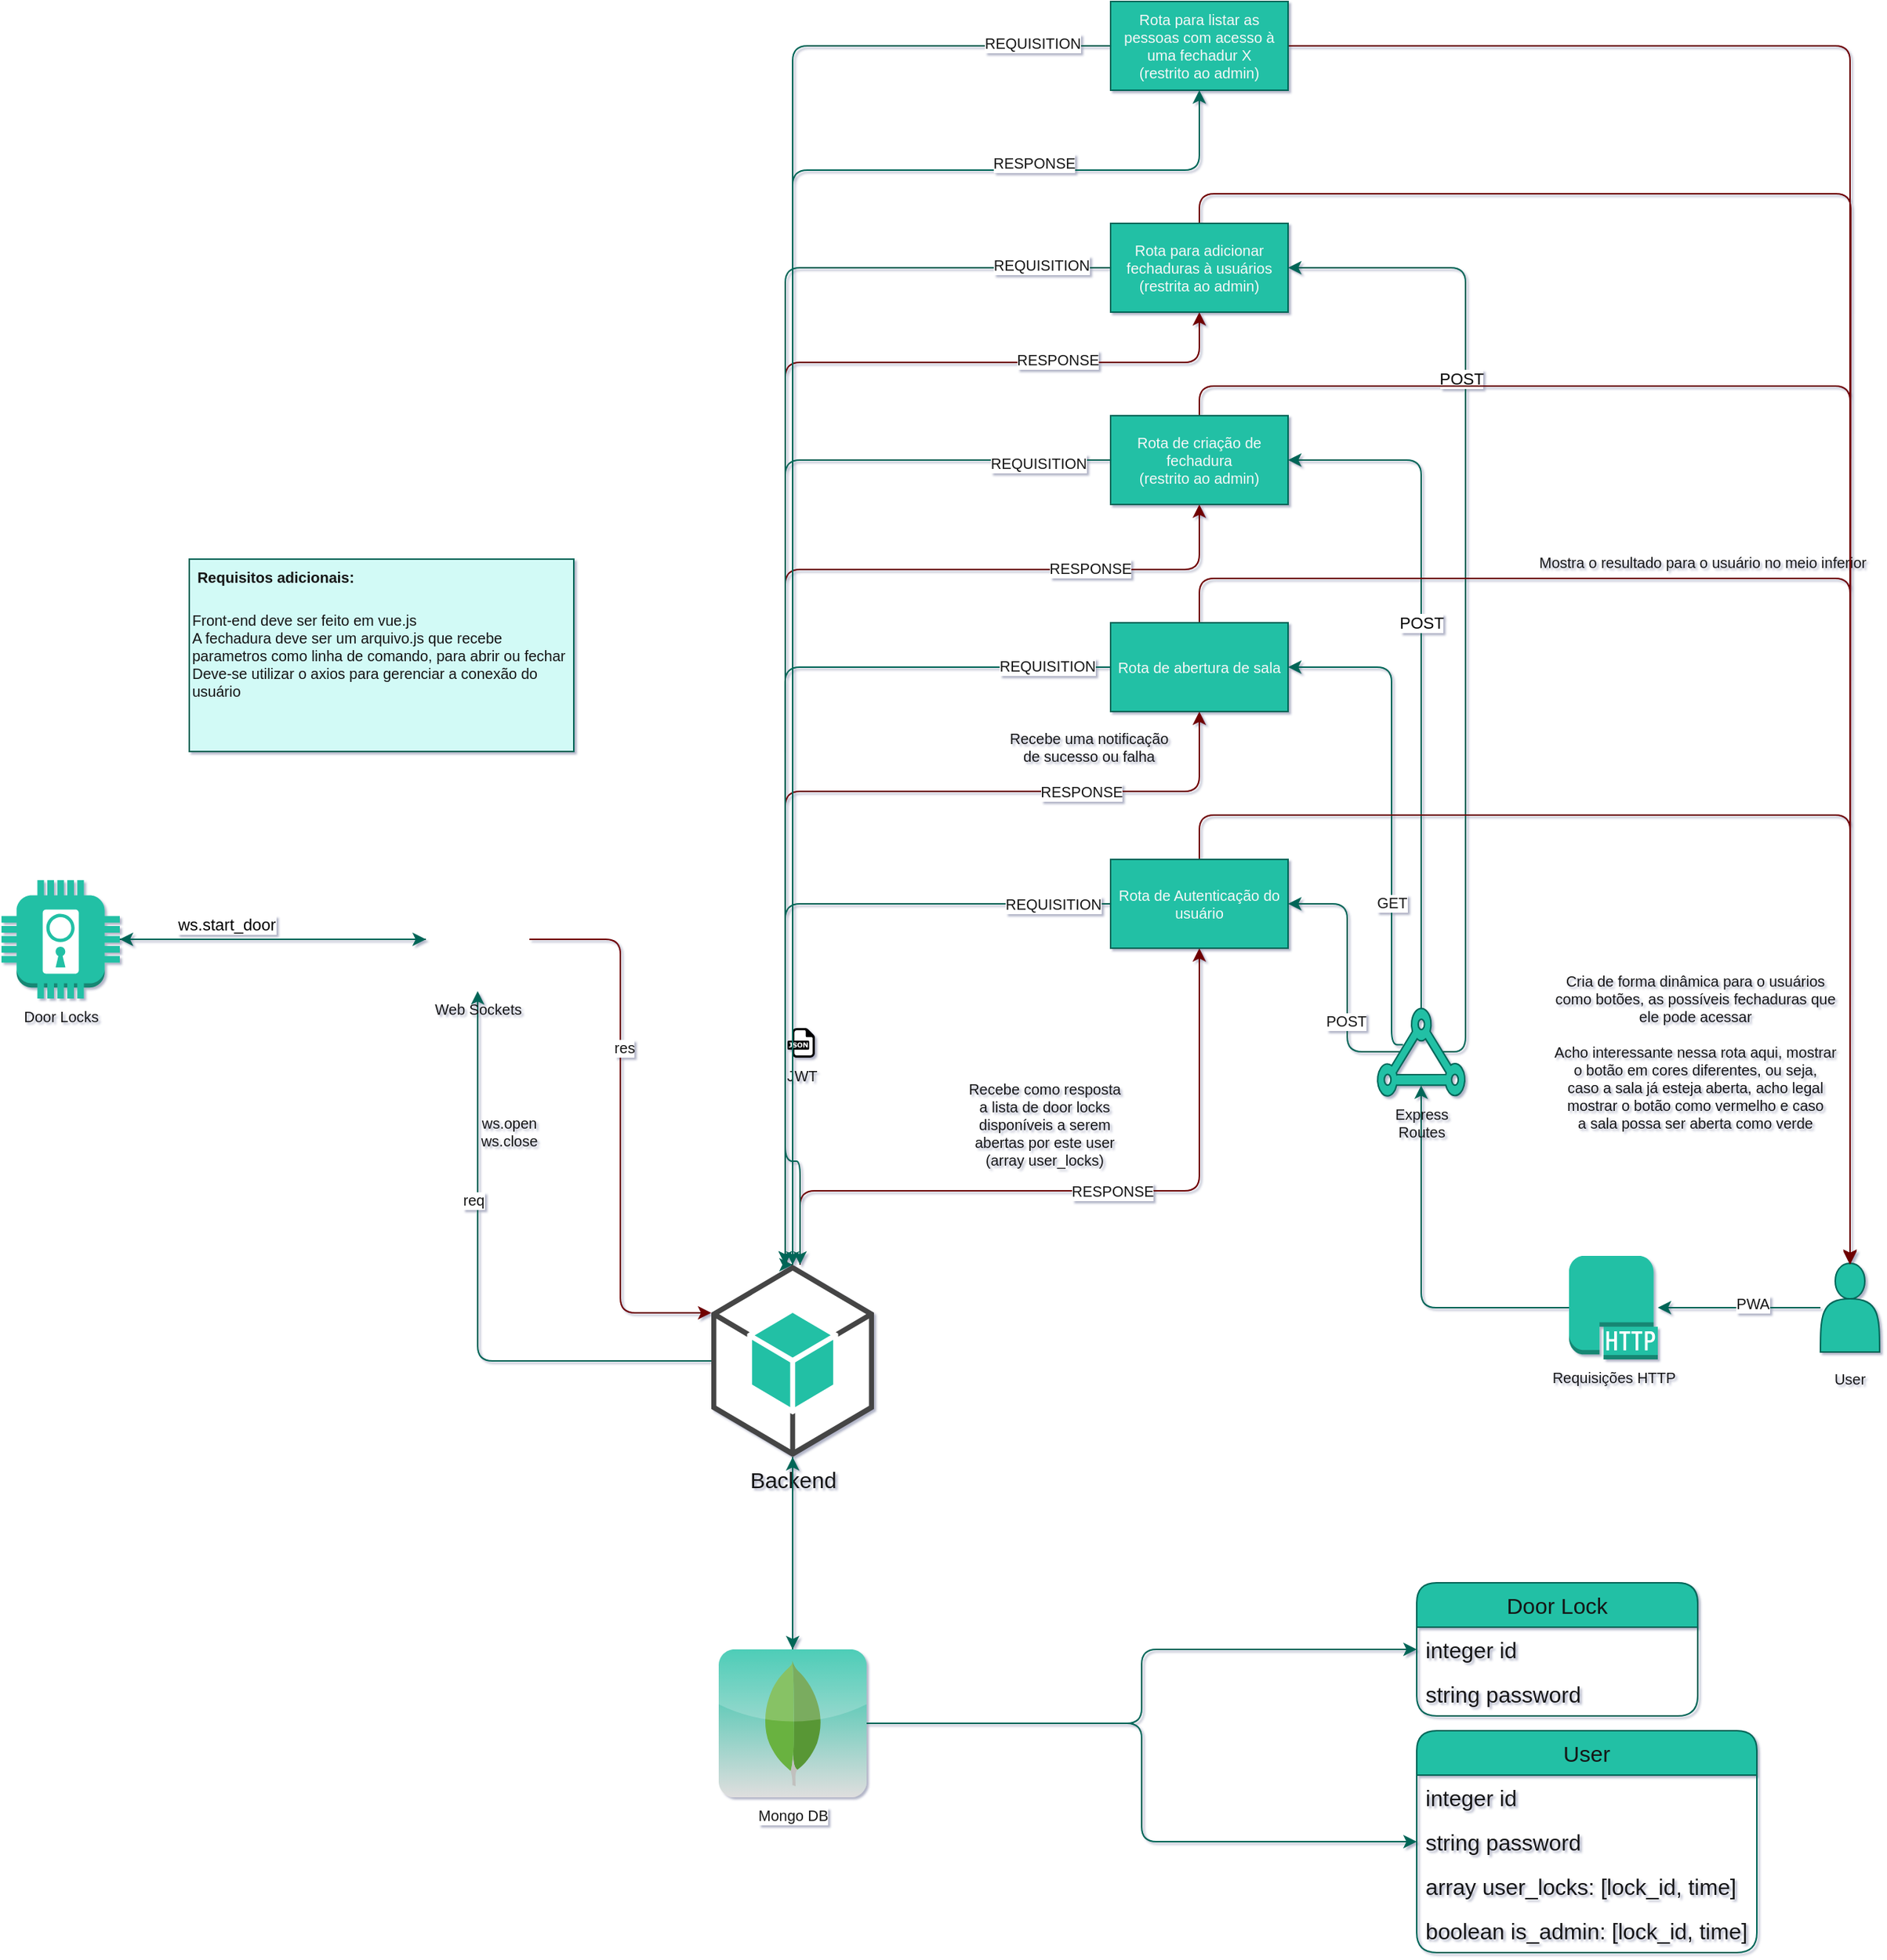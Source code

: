 <mxfile version="20.7.4" type="device"><diagram id="Whn9g5XjQmsb4lgIxosp" name="Página-1"><mxGraphModel dx="2647" dy="2101" grid="1" gridSize="10" guides="1" tooltips="1" connect="1" arrows="1" fold="1" page="1" pageScale="1" pageWidth="827" pageHeight="1169" math="0" shadow="1"><root><mxCell id="0"/><mxCell id="1" parent="0"/><mxCell id="-iYyPq5bq-C9Q3qfHdwK-20" style="edgeStyle=orthogonalEdgeStyle;shape=connector;rounded=1;orthogonalLoop=1;jettySize=auto;html=1;entryX=0.5;entryY=0.88;entryDx=0;entryDy=0;entryPerimeter=0;labelBackgroundColor=default;strokeColor=#006658;fontFamily=Helvetica;fontSize=10;fontColor=#141414;endArrow=classic;endFill=1;" parent="1" source="DUG9wVoedRqpXfvj-SX3-3" target="DUG9wVoedRqpXfvj-SX3-17" edge="1"><mxGeometry relative="1" as="geometry"/></mxCell><mxCell id="DUG9wVoedRqpXfvj-SX3-3" value="Requisições HTTP" style="outlineConnect=0;dashed=0;verticalLabelPosition=bottom;verticalAlign=top;align=center;html=1;shape=mxgraph.aws3.http_protocol;fillColor=#21C0A5;fontFamily=Helvetica;strokeColor=#006658;fontColor=#141414;rounded=1;fontSize=10;" parent="1" vertex="1"><mxGeometry x="970" y="234" width="60" height="70" as="geometry"/></mxCell><mxCell id="DUG9wVoedRqpXfvj-SX3-7" style="edgeStyle=orthogonalEdgeStyle;rounded=1;orthogonalLoop=1;jettySize=auto;html=1;fontFamily=Helvetica;fontSize=15;strokeColor=#006658;fontColor=#141414;" parent="1" source="DUG9wVoedRqpXfvj-SX3-6" target="DUG9wVoedRqpXfvj-SX3-3" edge="1"><mxGeometry relative="1" as="geometry"/></mxCell><mxCell id="-iYyPq5bq-C9Q3qfHdwK-17" value="PWA" style="edgeLabel;html=1;align=center;verticalAlign=middle;resizable=0;points=[];fontSize=10;fontFamily=Helvetica;fontColor=#141414;" parent="DUG9wVoedRqpXfvj-SX3-7" vertex="1" connectable="0"><mxGeometry x="-0.153" y="-3" relative="1" as="geometry"><mxPoint as="offset"/></mxGeometry></mxCell><mxCell id="DUG9wVoedRqpXfvj-SX3-6" value="&lt;p style=&quot;line-height: 120%;&quot;&gt;&lt;span style=&quot;background-color: initial;&quot;&gt;&lt;font style=&quot;font-size: 10px;&quot;&gt;&lt;br&gt;&lt;/font&gt;&lt;/span&gt;&lt;/p&gt;&lt;p style=&quot;line-height: 120%;&quot;&gt;&lt;span style=&quot;background-color: initial;&quot;&gt;&lt;font style=&quot;font-size: 10px;&quot;&gt;&lt;br&gt;&lt;/font&gt;&lt;/span&gt;&lt;/p&gt;&lt;p style=&quot;line-height: 120%;&quot;&gt;&lt;span style=&quot;background-color: initial;&quot;&gt;&lt;br&gt;User&lt;/span&gt;&lt;br&gt;&lt;/p&gt;" style="shape=actor;whiteSpace=wrap;html=1;fontFamily=Helvetica;align=center;fillColor=#21C0A5;strokeColor=#006658;fontColor=#141414;rounded=1;fontSize=10;verticalAlign=top;dashed=0;" parent="1" vertex="1"><mxGeometry x="1140" y="239" width="40" height="60" as="geometry"/></mxCell><mxCell id="-iYyPq5bq-C9Q3qfHdwK-53" style="edgeStyle=orthogonalEdgeStyle;shape=connector;rounded=1;orthogonalLoop=1;jettySize=auto;html=1;labelBackgroundColor=default;strokeColor=#6F0000;fontFamily=Helvetica;fontSize=10;fontColor=#141414;endArrow=classic;endFill=1;fillColor=#a20025;" parent="1" target="-iYyPq5bq-C9Q3qfHdwK-34" edge="1"><mxGeometry relative="1" as="geometry"><mxPoint x="450" y="240" as="sourcePoint"/><mxPoint x="620" y="70" as="targetPoint"/><Array as="points"><mxPoint x="450" y="190"/><mxPoint x="720" y="190"/></Array></mxGeometry></mxCell><mxCell id="-iYyPq5bq-C9Q3qfHdwK-60" value="RESPONSE" style="edgeLabel;html=1;align=center;verticalAlign=middle;resizable=0;points=[];fontSize=10;fontFamily=Helvetica;fontColor=#141414;" parent="-iYyPq5bq-C9Q3qfHdwK-53" vertex="1" connectable="0"><mxGeometry x="-0.366" relative="1" as="geometry"><mxPoint x="107" as="offset"/></mxGeometry></mxCell><mxCell id="-iYyPq5bq-C9Q3qfHdwK-73" style="edgeStyle=orthogonalEdgeStyle;shape=connector;rounded=1;orthogonalLoop=1;jettySize=auto;html=1;labelBackgroundColor=default;strokeColor=#6F0000;fontFamily=Helvetica;fontSize=10;fontColor=#141414;endArrow=classic;endFill=1;entryX=0.5;entryY=1;entryDx=0;entryDy=0;fillColor=#a20025;" parent="1" target="-iYyPq5bq-C9Q3qfHdwK-64" edge="1"><mxGeometry relative="1" as="geometry"><mxPoint x="440" y="240" as="sourcePoint"/><mxPoint x="620" y="-90" as="targetPoint"/><Array as="points"><mxPoint x="440" y="-80"/><mxPoint x="720" y="-80"/></Array></mxGeometry></mxCell><mxCell id="-iYyPq5bq-C9Q3qfHdwK-79" style="edgeStyle=orthogonalEdgeStyle;shape=connector;rounded=1;orthogonalLoop=1;jettySize=auto;html=1;labelBackgroundColor=default;strokeColor=#006658;fontFamily=Helvetica;fontSize=10;fontColor=#141414;endArrow=classic;endFill=1;" parent="1" source="DUG9wVoedRqpXfvj-SX3-9" target="DUG9wVoedRqpXfvj-SX3-19" edge="1"><mxGeometry relative="1" as="geometry"/></mxCell><mxCell id="-iYyPq5bq-C9Q3qfHdwK-82" value="req" style="edgeLabel;html=1;align=center;verticalAlign=middle;resizable=0;points=[];fontSize=10;fontFamily=Helvetica;fontColor=#141414;" parent="-iYyPq5bq-C9Q3qfHdwK-79" vertex="1" connectable="0"><mxGeometry x="0.31" y="3" relative="1" as="geometry"><mxPoint as="offset"/></mxGeometry></mxCell><mxCell id="-iYyPq5bq-C9Q3qfHdwK-93" style="edgeStyle=orthogonalEdgeStyle;shape=connector;rounded=1;orthogonalLoop=1;jettySize=auto;html=1;labelBackgroundColor=default;strokeColor=#006658;fontFamily=Helvetica;fontSize=10;fontColor=#141414;endArrow=classic;endFill=1;" parent="1" source="DUG9wVoedRqpXfvj-SX3-9" target="-iYyPq5bq-C9Q3qfHdwK-3" edge="1"><mxGeometry relative="1" as="geometry"><Array as="points"><mxPoint x="445" y="410"/></Array></mxGeometry></mxCell><mxCell id="yuqC775Q7kHdBCCJYV0P-15" style="edgeStyle=orthogonalEdgeStyle;rounded=1;orthogonalLoop=1;jettySize=auto;html=1;exitX=0.5;exitY=0;exitDx=0;exitDy=0;exitPerimeter=0;strokeColor=#6F0000;" edge="1" parent="1" source="DUG9wVoedRqpXfvj-SX3-9" target="yuqC775Q7kHdBCCJYV0P-6"><mxGeometry relative="1" as="geometry"><Array as="points"><mxPoint x="440" y="240"/><mxPoint x="440" y="-230"/><mxPoint x="720" y="-230"/></Array></mxGeometry></mxCell><mxCell id="yuqC775Q7kHdBCCJYV0P-19" value="&lt;span style=&quot;color: rgb(20, 20, 20); font-size: 10px;&quot;&gt;RESPONSE&lt;/span&gt;" style="edgeLabel;html=1;align=center;verticalAlign=middle;resizable=0;points=[];" vertex="1" connectable="0" parent="yuqC775Q7kHdBCCJYV0P-15"><mxGeometry x="0.703" y="1" relative="1" as="geometry"><mxPoint as="offset"/></mxGeometry></mxCell><mxCell id="yuqC775Q7kHdBCCJYV0P-16" style="edgeStyle=orthogonalEdgeStyle;rounded=1;orthogonalLoop=1;jettySize=auto;html=1;exitX=0.5;exitY=0;exitDx=0;exitDy=0;exitPerimeter=0;entryX=0.5;entryY=1;entryDx=0;entryDy=0;strokeColor=#6F0000;" edge="1" parent="1" source="DUG9wVoedRqpXfvj-SX3-9" target="yuqC775Q7kHdBCCJYV0P-7"><mxGeometry relative="1" as="geometry"><Array as="points"><mxPoint x="440" y="240"/><mxPoint x="440" y="-370"/><mxPoint x="720" y="-370"/></Array></mxGeometry></mxCell><mxCell id="yuqC775Q7kHdBCCJYV0P-20" value="&lt;span style=&quot;color: rgb(20, 20, 20); font-size: 10px;&quot;&gt;RESPONSE&lt;/span&gt;" style="edgeLabel;html=1;align=center;verticalAlign=middle;resizable=0;points=[];" vertex="1" connectable="0" parent="yuqC775Q7kHdBCCJYV0P-16"><mxGeometry x="0.72" y="2" relative="1" as="geometry"><mxPoint as="offset"/></mxGeometry></mxCell><mxCell id="yuqC775Q7kHdBCCJYV0P-25" style="edgeStyle=orthogonalEdgeStyle;rounded=1;orthogonalLoop=1;jettySize=auto;html=1;exitX=0.5;exitY=0;exitDx=0;exitDy=0;exitPerimeter=0;entryX=0.5;entryY=1;entryDx=0;entryDy=0;strokeColor=#006658;" edge="1" parent="1" source="DUG9wVoedRqpXfvj-SX3-9" target="yuqC775Q7kHdBCCJYV0P-23"><mxGeometry relative="1" as="geometry"><Array as="points"><mxPoint x="445" y="-500"/><mxPoint x="720" y="-500"/></Array></mxGeometry></mxCell><mxCell id="yuqC775Q7kHdBCCJYV0P-27" value="&lt;span style=&quot;color: rgb(20, 20, 20); font-size: 10px;&quot;&gt;RESPONSE&lt;br&gt;&lt;/span&gt;" style="edgeLabel;html=1;align=center;verticalAlign=middle;resizable=0;points=[];" vertex="1" connectable="0" parent="yuqC775Q7kHdBCCJYV0P-25"><mxGeometry x="0.689" y="5" relative="1" as="geometry"><mxPoint as="offset"/></mxGeometry></mxCell><mxCell id="DUG9wVoedRqpXfvj-SX3-9" value="Backend" style="outlineConnect=0;dashed=0;verticalLabelPosition=bottom;verticalAlign=top;align=center;html=1;shape=mxgraph.aws3.android;fillColor=#21C0A5;fontFamily=Helvetica;fontSize=15;strokeColor=#006658;fontColor=#141414;rounded=1;" parent="1" vertex="1"><mxGeometry x="390" y="240" width="110" height="130" as="geometry"/></mxCell><mxCell id="DUG9wVoedRqpXfvj-SX3-12" value="User" style="swimlane;fontStyle=0;childLayout=stackLayout;horizontal=1;startSize=30;horizontalStack=0;resizeParent=1;resizeParentMax=0;resizeLast=0;collapsible=1;marginBottom=0;whiteSpace=wrap;html=1;fontFamily=Helvetica;fontSize=15;fillColor=#21C0A5;strokeColor=#006658;fontColor=#141414;rounded=1;" parent="1" vertex="1"><mxGeometry x="867" y="555" width="230" height="150" as="geometry"><mxRectangle x="867" y="480" width="70" height="30" as="alternateBounds"/></mxGeometry></mxCell><mxCell id="DUG9wVoedRqpXfvj-SX3-13" value="integer id" style="text;strokeColor=none;fillColor=none;align=left;verticalAlign=middle;spacingLeft=4;spacingRight=4;overflow=hidden;points=[[0,0.5],[1,0.5]];portConstraint=eastwest;rotatable=0;whiteSpace=wrap;html=1;fontFamily=Helvetica;fontSize=15;fontColor=#141414;rounded=1;" parent="DUG9wVoedRqpXfvj-SX3-12" vertex="1"><mxGeometry y="30" width="230" height="30" as="geometry"/></mxCell><mxCell id="DUG9wVoedRqpXfvj-SX3-14" value="string password" style="text;strokeColor=none;fillColor=none;align=left;verticalAlign=middle;spacingLeft=4;spacingRight=4;overflow=hidden;points=[[0,0.5],[1,0.5]];portConstraint=eastwest;rotatable=0;whiteSpace=wrap;html=1;fontFamily=Helvetica;fontSize=15;fontColor=#141414;rounded=1;" parent="DUG9wVoedRqpXfvj-SX3-12" vertex="1"><mxGeometry y="60" width="230" height="30" as="geometry"/></mxCell><mxCell id="DUG9wVoedRqpXfvj-SX3-15" value="array user_locks: [lock_id, time]" style="text;strokeColor=none;fillColor=none;align=left;verticalAlign=middle;spacingLeft=4;spacingRight=4;overflow=hidden;points=[[0,0.5],[1,0.5]];portConstraint=eastwest;rotatable=0;whiteSpace=wrap;html=1;fontFamily=Helvetica;fontSize=15;fontColor=#141414;rounded=1;" parent="DUG9wVoedRqpXfvj-SX3-12" vertex="1"><mxGeometry y="90" width="230" height="30" as="geometry"/></mxCell><mxCell id="yuqC775Q7kHdBCCJYV0P-2" value="boolean is_admin: [lock_id, time]" style="text;strokeColor=none;fillColor=none;align=left;verticalAlign=middle;spacingLeft=4;spacingRight=4;overflow=hidden;points=[[0,0.5],[1,0.5]];portConstraint=eastwest;rotatable=0;whiteSpace=wrap;html=1;fontFamily=Helvetica;fontSize=15;fontColor=#141414;rounded=1;" vertex="1" parent="DUG9wVoedRqpXfvj-SX3-12"><mxGeometry y="120" width="230" height="30" as="geometry"/></mxCell><mxCell id="-iYyPq5bq-C9Q3qfHdwK-35" style="edgeStyle=orthogonalEdgeStyle;shape=connector;rounded=1;orthogonalLoop=1;jettySize=auto;html=1;entryX=1;entryY=0.5;entryDx=0;entryDy=0;labelBackgroundColor=default;strokeColor=#006658;fontFamily=Helvetica;fontSize=10;fontColor=#F7F7F7;endArrow=classic;endFill=1;exitX=0.26;exitY=0.5;exitDx=0;exitDy=0;exitPerimeter=0;" parent="1" target="-iYyPq5bq-C9Q3qfHdwK-34" edge="1" source="DUG9wVoedRqpXfvj-SX3-17"><mxGeometry relative="1" as="geometry"><mxPoint x="865" y="66" as="sourcePoint"/><mxPoint x="785" y="-4" as="targetPoint"/><Array as="points"><mxPoint x="820" y="96"/><mxPoint x="820" y="-4"/></Array></mxGeometry></mxCell><mxCell id="-iYyPq5bq-C9Q3qfHdwK-58" value="POST" style="edgeLabel;html=1;align=center;verticalAlign=middle;resizable=0;points=[];fontSize=10;fontFamily=Helvetica;fontColor=#141414;" parent="-iYyPq5bq-C9Q3qfHdwK-35" vertex="1" connectable="0"><mxGeometry x="-0.348" y="1" relative="1" as="geometry"><mxPoint as="offset"/></mxGeometry></mxCell><mxCell id="-iYyPq5bq-C9Q3qfHdwK-65" style="edgeStyle=orthogonalEdgeStyle;shape=connector;rounded=1;orthogonalLoop=1;jettySize=auto;html=1;entryX=1;entryY=0.5;entryDx=0;entryDy=0;labelBackgroundColor=default;strokeColor=#006658;fontFamily=Helvetica;fontSize=10;fontColor=#141414;endArrow=classic;endFill=1;exitX=0.296;exitY=0.42;exitDx=0;exitDy=0;exitPerimeter=0;" parent="1" target="-iYyPq5bq-C9Q3qfHdwK-64" edge="1" source="DUG9wVoedRqpXfvj-SX3-17"><mxGeometry relative="1" as="geometry"><mxPoint x="875" y="66" as="sourcePoint"/><mxPoint x="775" y="-164" as="targetPoint"/><Array as="points"><mxPoint x="850" y="91"/><mxPoint x="850" y="-164"/></Array></mxGeometry></mxCell><mxCell id="-iYyPq5bq-C9Q3qfHdwK-66" value="GET" style="edgeLabel;html=1;align=center;verticalAlign=middle;resizable=0;points=[];fontSize=10;fontFamily=Helvetica;fontColor=#141414;" parent="-iYyPq5bq-C9Q3qfHdwK-65" vertex="1" connectable="0"><mxGeometry x="-0.374" relative="1" as="geometry"><mxPoint as="offset"/></mxGeometry></mxCell><mxCell id="yuqC775Q7kHdBCCJYV0P-9" style="edgeStyle=orthogonalEdgeStyle;rounded=1;orthogonalLoop=1;jettySize=auto;html=1;exitX=0.5;exitY=0.01;exitDx=0;exitDy=0;exitPerimeter=0;entryX=1;entryY=0.5;entryDx=0;entryDy=0;strokeColor=#006658;" edge="1" parent="1" source="DUG9wVoedRqpXfvj-SX3-17" target="yuqC775Q7kHdBCCJYV0P-6"><mxGeometry relative="1" as="geometry"/></mxCell><mxCell id="yuqC775Q7kHdBCCJYV0P-10" value="POST" style="edgeLabel;html=1;align=center;verticalAlign=middle;resizable=0;points=[];" vertex="1" connectable="0" parent="yuqC775Q7kHdBCCJYV0P-9"><mxGeometry x="0.181" y="3" relative="1" as="geometry"><mxPoint x="3" y="11" as="offset"/></mxGeometry></mxCell><mxCell id="yuqC775Q7kHdBCCJYV0P-11" style="edgeStyle=orthogonalEdgeStyle;rounded=1;orthogonalLoop=1;jettySize=auto;html=1;exitX=0.74;exitY=0.5;exitDx=0;exitDy=0;exitPerimeter=0;entryX=1;entryY=0.5;entryDx=0;entryDy=0;strokeColor=#006658;" edge="1" parent="1" source="DUG9wVoedRqpXfvj-SX3-17" target="yuqC775Q7kHdBCCJYV0P-7"><mxGeometry relative="1" as="geometry"><Array as="points"><mxPoint x="900" y="96"/><mxPoint x="900" y="-434"/></Array></mxGeometry></mxCell><mxCell id="yuqC775Q7kHdBCCJYV0P-12" value="POST" style="edgeLabel;html=1;align=center;verticalAlign=middle;resizable=0;points=[];" vertex="1" connectable="0" parent="yuqC775Q7kHdBCCJYV0P-11"><mxGeometry x="0.415" y="3" relative="1" as="geometry"><mxPoint as="offset"/></mxGeometry></mxCell><mxCell id="DUG9wVoedRqpXfvj-SX3-17" value="&lt;font style=&quot;font-size: 10px;&quot;&gt;Express&lt;br&gt;Routes&lt;/font&gt;" style="verticalLabelPosition=bottom;html=1;verticalAlign=top;align=center;strokeColor=#006658;fillColor=#21C0A5;shape=mxgraph.azure.express_route;pointerEvents=1;fontFamily=Helvetica;fontSize=10;fontColor=#141414;rounded=1;dashed=0;" parent="1" vertex="1"><mxGeometry x="840" y="66" width="60" height="60" as="geometry"/></mxCell><mxCell id="DUG9wVoedRqpXfvj-SX3-20" style="edgeStyle=orthogonalEdgeStyle;rounded=1;orthogonalLoop=1;jettySize=auto;html=1;fontFamily=Helvetica;fontSize=10;strokeColor=#006658;fontColor=#141414;" parent="1" source="DUG9wVoedRqpXfvj-SX3-18" target="DUG9wVoedRqpXfvj-SX3-19" edge="1"><mxGeometry relative="1" as="geometry"/></mxCell><mxCell id="DUG9wVoedRqpXfvj-SX3-18" value="Door Locks" style="outlineConnect=0;dashed=0;verticalLabelPosition=bottom;verticalAlign=top;align=center;html=1;shape=mxgraph.aws3.door_lock;fillColor=#21C0A5;fontFamily=Helvetica;fontSize=10;strokeColor=#006658;fontColor=#141414;rounded=1;" parent="1" vertex="1"><mxGeometry x="-90" y="-20" width="80" height="80" as="geometry"/></mxCell><mxCell id="DUG9wVoedRqpXfvj-SX3-21" style="edgeStyle=orthogonalEdgeStyle;rounded=1;orthogonalLoop=1;jettySize=auto;html=1;entryX=0;entryY=0.25;entryDx=0;entryDy=0;entryPerimeter=0;fontFamily=Helvetica;fontSize=10;endArrow=classic;endFill=1;strokeColor=#6F0000;fontColor=#141414;fillColor=#a20025;" parent="1" source="DUG9wVoedRqpXfvj-SX3-19" target="DUG9wVoedRqpXfvj-SX3-9" edge="1"><mxGeometry relative="1" as="geometry"/></mxCell><mxCell id="-iYyPq5bq-C9Q3qfHdwK-81" value="res" style="edgeLabel;html=1;align=center;verticalAlign=middle;resizable=0;points=[];fontSize=10;fontFamily=Helvetica;fontColor=#141414;" parent="DUG9wVoedRqpXfvj-SX3-21" vertex="1" connectable="0"><mxGeometry x="-0.285" y="2" relative="1" as="geometry"><mxPoint as="offset"/></mxGeometry></mxCell><mxCell id="-iYyPq5bq-C9Q3qfHdwK-86" style="edgeStyle=orthogonalEdgeStyle;shape=connector;rounded=1;orthogonalLoop=1;jettySize=auto;html=1;labelBackgroundColor=default;strokeColor=#006658;fontFamily=Helvetica;fontSize=10;fontColor=#141414;endArrow=classic;endFill=1;" parent="1" source="DUG9wVoedRqpXfvj-SX3-19" target="DUG9wVoedRqpXfvj-SX3-18" edge="1"><mxGeometry relative="1" as="geometry"/></mxCell><mxCell id="yuqC775Q7kHdBCCJYV0P-5" value="ws.start_door" style="edgeLabel;html=1;align=center;verticalAlign=middle;resizable=0;points=[];" vertex="1" connectable="0" parent="-iYyPq5bq-C9Q3qfHdwK-86"><mxGeometry x="0.309" relative="1" as="geometry"><mxPoint y="-10" as="offset"/></mxGeometry></mxCell><mxCell id="DUG9wVoedRqpXfvj-SX3-19" value="Web Sockets" style="shape=image;html=1;verticalAlign=top;verticalLabelPosition=bottom;imageAspect=0;aspect=fixed;image=https://cdn1.iconfinder.com/data/icons/science-technology-outline-24-px/24/Internet_outlet_internet_plug_internet_socket_lan_port_telephone_plug-128.png;fontFamily=Helvetica;fontSize=10;fillColor=#21C0A5;strokeColor=#006658;fontColor=#141414;rounded=1;dashed=0;" parent="1" vertex="1"><mxGeometry x="197" y="-15" width="70" height="70" as="geometry"/></mxCell><mxCell id="-iYyPq5bq-C9Q3qfHdwK-4" style="edgeStyle=orthogonalEdgeStyle;rounded=1;orthogonalLoop=1;jettySize=auto;html=1;fontColor=#141414;shadow=0;fontSize=10;strokeColor=#006658;endFill=1;" parent="1" source="-iYyPq5bq-C9Q3qfHdwK-3" target="DUG9wVoedRqpXfvj-SX3-9" edge="1"><mxGeometry relative="1" as="geometry"><mxPoint x="383" y="310.0" as="targetPoint"/><Array as="points"><mxPoint x="445" y="410"/></Array></mxGeometry></mxCell><mxCell id="-iYyPq5bq-C9Q3qfHdwK-91" style="edgeStyle=orthogonalEdgeStyle;shape=connector;rounded=1;orthogonalLoop=1;jettySize=auto;html=1;entryX=0;entryY=0.5;entryDx=0;entryDy=0;labelBackgroundColor=default;strokeColor=#006658;fontFamily=Helvetica;fontSize=10;fontColor=#141414;endArrow=classic;endFill=1;" parent="1" source="-iYyPq5bq-C9Q3qfHdwK-3" target="-iYyPq5bq-C9Q3qfHdwK-9" edge="1"><mxGeometry relative="1" as="geometry"/></mxCell><mxCell id="-iYyPq5bq-C9Q3qfHdwK-92" style="edgeStyle=orthogonalEdgeStyle;shape=connector;rounded=1;orthogonalLoop=1;jettySize=auto;html=1;entryX=0;entryY=0.5;entryDx=0;entryDy=0;labelBackgroundColor=default;strokeColor=#006658;fontFamily=Helvetica;fontSize=10;fontColor=#141414;endArrow=classic;endFill=1;" parent="1" source="-iYyPq5bq-C9Q3qfHdwK-3" target="DUG9wVoedRqpXfvj-SX3-12" edge="1"><mxGeometry relative="1" as="geometry"/></mxCell><mxCell id="-iYyPq5bq-C9Q3qfHdwK-3" value="Mongo DB" style="dashed=0;outlineConnect=0;html=1;align=center;labelPosition=center;verticalLabelPosition=bottom;verticalAlign=top;shape=mxgraph.webicons.mongodb;gradientColor=#DFDEDE;fontColor=#141414;labelBackgroundColor=default;endArrow=classic;fontSize=10;rounded=1;strokeColor=#006658;endFill=1;fillColor=#21C0A5;" parent="1" vertex="1"><mxGeometry x="395" y="500" width="100" height="100" as="geometry"/></mxCell><mxCell id="-iYyPq5bq-C9Q3qfHdwK-9" value="Door Lock" style="swimlane;fontStyle=0;childLayout=stackLayout;horizontal=1;startSize=30;horizontalStack=0;resizeParent=1;resizeParentMax=0;resizeLast=0;collapsible=1;marginBottom=0;whiteSpace=wrap;html=1;fontFamily=Helvetica;fontSize=15;fillColor=#21C0A5;strokeColor=#006658;fontColor=#141414;rounded=1;" parent="1" vertex="1"><mxGeometry x="867" y="455" width="190" height="90" as="geometry"><mxRectangle x="867" y="380" width="110" height="30" as="alternateBounds"/></mxGeometry></mxCell><mxCell id="-iYyPq5bq-C9Q3qfHdwK-10" value="integer id" style="text;strokeColor=none;fillColor=none;align=left;verticalAlign=middle;spacingLeft=4;spacingRight=4;overflow=hidden;points=[[0,0.5],[1,0.5]];portConstraint=eastwest;rotatable=0;whiteSpace=wrap;html=1;fontFamily=Helvetica;fontSize=15;fontColor=#141414;rounded=1;" parent="-iYyPq5bq-C9Q3qfHdwK-9" vertex="1"><mxGeometry y="30" width="190" height="30" as="geometry"/></mxCell><mxCell id="-iYyPq5bq-C9Q3qfHdwK-11" value="string password" style="text;strokeColor=none;fillColor=none;align=left;verticalAlign=middle;spacingLeft=4;spacingRight=4;overflow=hidden;points=[[0,0.5],[1,0.5]];portConstraint=eastwest;rotatable=0;whiteSpace=wrap;html=1;fontFamily=Helvetica;fontSize=15;fontColor=#141414;rounded=1;" parent="-iYyPq5bq-C9Q3qfHdwK-9" vertex="1"><mxGeometry y="60" width="190" height="30" as="geometry"/></mxCell><mxCell id="-iYyPq5bq-C9Q3qfHdwK-45" style="edgeStyle=orthogonalEdgeStyle;shape=connector;rounded=1;orthogonalLoop=1;jettySize=auto;html=1;entryX=0.5;entryY=0;entryDx=0;entryDy=0;entryPerimeter=0;labelBackgroundColor=default;strokeColor=#006658;fontFamily=Helvetica;fontSize=10;fontColor=#141414;endArrow=classic;endFill=1;exitX=0;exitY=0.5;exitDx=0;exitDy=0;" parent="1" edge="1" source="-iYyPq5bq-C9Q3qfHdwK-34"><mxGeometry relative="1" as="geometry"><mxPoint x="525" as="sourcePoint"/><mxPoint x="450" y="240.0" as="targetPoint"/><Array as="points"><mxPoint x="440" y="-4"/><mxPoint x="440" y="170"/><mxPoint x="450" y="170"/></Array></mxGeometry></mxCell><mxCell id="-iYyPq5bq-C9Q3qfHdwK-59" value="REQUISITION" style="edgeLabel;html=1;align=center;verticalAlign=middle;resizable=0;points=[];fontSize=10;fontFamily=Helvetica;fontColor=#141414;" parent="-iYyPq5bq-C9Q3qfHdwK-45" vertex="1" connectable="0"><mxGeometry x="-0.652" relative="1" as="geometry"><mxPoint x="43" as="offset"/></mxGeometry></mxCell><mxCell id="-iYyPq5bq-C9Q3qfHdwK-62" style="edgeStyle=orthogonalEdgeStyle;shape=connector;rounded=1;orthogonalLoop=1;jettySize=auto;html=1;entryX=0.5;entryY=0;entryDx=0;entryDy=0;labelBackgroundColor=default;strokeColor=#6F0000;fontFamily=Helvetica;fontSize=10;fontColor=#141414;endArrow=classic;endFill=1;fillColor=#a20025;" parent="1" source="-iYyPq5bq-C9Q3qfHdwK-34" target="DUG9wVoedRqpXfvj-SX3-6" edge="1"><mxGeometry relative="1" as="geometry"><Array as="points"><mxPoint x="720" y="-64"/><mxPoint x="1160" y="-64"/></Array></mxGeometry></mxCell><mxCell id="-iYyPq5bq-C9Q3qfHdwK-34" value="&lt;font color=&quot;#f7f7f7&quot;&gt;Rota de Autenticação do usuário&lt;/font&gt;" style="rounded=0;whiteSpace=wrap;html=1;dashed=0;strokeColor=#006658;fontFamily=Helvetica;fontSize=10;fontColor=#141414;fillColor=#21C0A5;" parent="1" vertex="1"><mxGeometry x="660" y="-34" width="120" height="60" as="geometry"/></mxCell><mxCell id="-iYyPq5bq-C9Q3qfHdwK-47" value="JWT" style="dashed=0;outlineConnect=0;html=1;align=center;labelPosition=center;verticalLabelPosition=bottom;verticalAlign=top;shape=mxgraph.weblogos.json;rounded=1;strokeColor=#006658;fontFamily=Helvetica;fontSize=10;fontColor=#141414;fillColor=#21C0A5;" parent="1" vertex="1"><mxGeometry x="441.53" y="80" width="18.47" height="20" as="geometry"/></mxCell><mxCell id="-iYyPq5bq-C9Q3qfHdwK-54" value="Recebe como resposta&lt;br&gt;a lista de door locks&lt;br&gt;disponíveis a serem&lt;br&gt;abertas por este user&lt;br&gt;(array user_locks)" style="text;html=1;align=center;verticalAlign=middle;resizable=0;points=[];autosize=1;strokeColor=none;fillColor=none;fontSize=10;fontFamily=Helvetica;fontColor=#141414;" parent="1" vertex="1"><mxGeometry x="550" y="110" width="130" height="70" as="geometry"/></mxCell><mxCell id="-iYyPq5bq-C9Q3qfHdwK-63" value="Cria de forma dinâmica para o usuários&lt;br&gt;como botões, as possíveis fechaduras que&lt;br&gt;ele pode acessar&lt;br&gt;&lt;br&gt;Acho interessante nessa rota aqui, mostrar&lt;br&gt;o botão em cores diferentes, ou seja,&lt;br&gt;caso a sala já esteja aberta, acho legal&lt;br&gt;mostrar o botão como vermelho e caso &lt;br&gt;a sala possa ser aberta como verde" style="text;html=1;align=center;verticalAlign=middle;resizable=0;points=[];autosize=1;strokeColor=none;fillColor=none;fontSize=10;fontFamily=Helvetica;fontColor=#141414;rounded=1;dashed=0;textDirection=ltr;horizontal=1;" parent="1" vertex="1"><mxGeometry x="950" y="36" width="210" height="120" as="geometry"/></mxCell><mxCell id="-iYyPq5bq-C9Q3qfHdwK-67" style="edgeStyle=orthogonalEdgeStyle;shape=connector;rounded=1;orthogonalLoop=1;jettySize=auto;html=1;labelBackgroundColor=default;strokeColor=#006658;fontFamily=Helvetica;fontSize=10;fontColor=#141414;endArrow=classic;endFill=1;exitX=0;exitY=0.5;exitDx=0;exitDy=0;" parent="1" edge="1" source="-iYyPq5bq-C9Q3qfHdwK-64"><mxGeometry relative="1" as="geometry"><mxPoint x="515.0" y="-159.941" as="sourcePoint"/><mxPoint x="439.941" y="240" as="targetPoint"/><Array as="points"><mxPoint x="440" y="-164"/></Array></mxGeometry></mxCell><mxCell id="-iYyPq5bq-C9Q3qfHdwK-72" value="REQUISITION" style="edgeLabel;html=1;align=center;verticalAlign=middle;resizable=0;points=[];fontSize=10;fontFamily=Helvetica;fontColor=#141414;" parent="-iYyPq5bq-C9Q3qfHdwK-67" vertex="1" connectable="0"><mxGeometry x="-0.888" y="-1" relative="1" as="geometry"><mxPoint x="-8" as="offset"/></mxGeometry></mxCell><mxCell id="-iYyPq5bq-C9Q3qfHdwK-76" style="edgeStyle=orthogonalEdgeStyle;shape=connector;rounded=1;orthogonalLoop=1;jettySize=auto;html=1;entryX=0.5;entryY=0;entryDx=0;entryDy=0;labelBackgroundColor=default;strokeColor=#6F0000;fontFamily=Helvetica;fontSize=10;fontColor=#141414;endArrow=classic;endFill=1;fillColor=#a20025;" parent="1" source="-iYyPq5bq-C9Q3qfHdwK-64" target="DUG9wVoedRqpXfvj-SX3-6" edge="1"><mxGeometry relative="1" as="geometry"><Array as="points"><mxPoint x="720" y="-224"/><mxPoint x="1160" y="-224"/></Array></mxGeometry></mxCell><mxCell id="-iYyPq5bq-C9Q3qfHdwK-64" value="&lt;font color=&quot;#f7f7f7&quot;&gt;Rota de abertura de sala&lt;/font&gt;" style="rounded=0;whiteSpace=wrap;html=1;dashed=0;strokeColor=#006658;fontFamily=Helvetica;fontSize=10;fontColor=#141414;fillColor=#21C0A5;" parent="1" vertex="1"><mxGeometry x="660" y="-194" width="120" height="60" as="geometry"/></mxCell><mxCell id="-iYyPq5bq-C9Q3qfHdwK-74" value="RESPONSE" style="edgeLabel;html=1;align=center;verticalAlign=middle;resizable=0;points=[];fontSize=10;fontFamily=Helvetica;fontColor=#141414;" parent="1" vertex="1" connectable="0"><mxGeometry x="639.997" y="-80.0" as="geometry"/></mxCell><mxCell id="-iYyPq5bq-C9Q3qfHdwK-75" value="Recebe uma notificação&lt;br&gt;de sucesso ou falha" style="text;html=1;align=center;verticalAlign=middle;resizable=0;points=[];autosize=1;strokeColor=none;fillColor=none;fontSize=10;fontFamily=Helvetica;fontColor=#141414;rotation=0;" parent="1" vertex="1"><mxGeometry x="580" y="-130" width="130" height="40" as="geometry"/></mxCell><mxCell id="-iYyPq5bq-C9Q3qfHdwK-77" value="Mostra o resultado para o usuário no meio inferior" style="text;html=1;align=center;verticalAlign=middle;resizable=0;points=[];autosize=1;strokeColor=none;fillColor=none;fontSize=10;fontFamily=Helvetica;fontColor=#141414;" parent="1" vertex="1"><mxGeometry x="940" y="-250" width="240" height="30" as="geometry"/></mxCell><mxCell id="-iYyPq5bq-C9Q3qfHdwK-80" value="ws.open&lt;br&gt;ws.close" style="text;html=1;align=center;verticalAlign=middle;resizable=0;points=[];autosize=1;strokeColor=none;fillColor=none;fontSize=10;fontFamily=Helvetica;fontColor=#141414;" parent="1" vertex="1"><mxGeometry x="223" y="130" width="60" height="40" as="geometry"/></mxCell><mxCell id="yuqC775Q7kHdBCCJYV0P-3" value="" style="group" vertex="1" connectable="0" parent="1"><mxGeometry x="30" y="-240" width="267" height="133" as="geometry"/></mxCell><mxCell id="-iYyPq5bq-C9Q3qfHdwK-84" value="Front-end deve ser feito em vue.js&lt;br&gt;A fechadura deve ser um arquivo.js que recebe parametros como linha de comando, para abrir ou fechar&lt;br&gt;Deve-se utilizar o axios para gerenciar a conexão do usuário" style="rounded=0;whiteSpace=wrap;html=1;dashed=0;strokeColor=#006658;fontFamily=Helvetica;fontSize=10;fontColor=#141414;fillColor=#D2FAF6;align=left;" parent="yuqC775Q7kHdBCCJYV0P-3" vertex="1"><mxGeometry x="7" y="3" width="260" height="130" as="geometry"/></mxCell><mxCell id="-iYyPq5bq-C9Q3qfHdwK-85" value="&lt;span style=&quot;&quot;&gt;Requisitos adicionais:&lt;/span&gt;" style="text;html=1;align=center;verticalAlign=middle;resizable=0;points=[];autosize=1;strokeColor=none;fillColor=none;fontSize=10;fontFamily=Helvetica;fontColor=#141414;fontStyle=1" parent="yuqC775Q7kHdBCCJYV0P-3" vertex="1"><mxGeometry width="130" height="30" as="geometry"/></mxCell><mxCell id="yuqC775Q7kHdBCCJYV0P-13" style="edgeStyle=orthogonalEdgeStyle;rounded=1;orthogonalLoop=1;jettySize=auto;html=1;exitX=0;exitY=0.5;exitDx=0;exitDy=0;entryX=0.5;entryY=0;entryDx=0;entryDy=0;entryPerimeter=0;strokeColor=#006658;" edge="1" parent="1" source="yuqC775Q7kHdBCCJYV0P-6" target="DUG9wVoedRqpXfvj-SX3-9"><mxGeometry relative="1" as="geometry"><Array as="points"><mxPoint x="440" y="-304"/><mxPoint x="440" y="240"/></Array></mxGeometry></mxCell><mxCell id="yuqC775Q7kHdBCCJYV0P-17" value="&lt;span style=&quot;color: rgb(20, 20, 20); font-size: 10px;&quot;&gt;REQUISITION&lt;/span&gt;" style="edgeLabel;html=1;align=center;verticalAlign=middle;resizable=0;points=[];" vertex="1" connectable="0" parent="yuqC775Q7kHdBCCJYV0P-13"><mxGeometry x="-0.873" y="2" relative="1" as="geometry"><mxPoint as="offset"/></mxGeometry></mxCell><mxCell id="yuqC775Q7kHdBCCJYV0P-21" style="edgeStyle=orthogonalEdgeStyle;rounded=1;orthogonalLoop=1;jettySize=auto;html=1;exitX=0.5;exitY=0;exitDx=0;exitDy=0;entryX=0.5;entryY=0;entryDx=0;entryDy=0;strokeColor=#6F0000;" edge="1" parent="1" source="yuqC775Q7kHdBCCJYV0P-6" target="DUG9wVoedRqpXfvj-SX3-6"><mxGeometry relative="1" as="geometry"/></mxCell><mxCell id="yuqC775Q7kHdBCCJYV0P-6" value="&lt;font color=&quot;#f7f7f7&quot;&gt;Rota de criação de fechadura&lt;br&gt;(restrito ao admin)&lt;br&gt;&lt;/font&gt;" style="rounded=0;whiteSpace=wrap;html=1;dashed=0;strokeColor=#006658;fontFamily=Helvetica;fontSize=10;fontColor=#141414;fillColor=#21C0A5;" vertex="1" parent="1"><mxGeometry x="660" y="-334" width="120" height="60" as="geometry"/></mxCell><mxCell id="yuqC775Q7kHdBCCJYV0P-14" style="edgeStyle=orthogonalEdgeStyle;rounded=1;orthogonalLoop=1;jettySize=auto;html=1;exitX=0;exitY=0.5;exitDx=0;exitDy=0;strokeColor=#006658;" edge="1" parent="1" source="yuqC775Q7kHdBCCJYV0P-7" target="DUG9wVoedRqpXfvj-SX3-9"><mxGeometry relative="1" as="geometry"><Array as="points"><mxPoint x="440" y="-434"/></Array></mxGeometry></mxCell><mxCell id="yuqC775Q7kHdBCCJYV0P-18" value="&lt;span style=&quot;color: rgb(20, 20, 20); font-size: 10px;&quot;&gt;REQUISITION&lt;/span&gt;" style="edgeLabel;html=1;align=center;verticalAlign=middle;resizable=0;points=[];" vertex="1" connectable="0" parent="yuqC775Q7kHdBCCJYV0P-14"><mxGeometry x="-0.895" y="-2" relative="1" as="geometry"><mxPoint as="offset"/></mxGeometry></mxCell><mxCell id="yuqC775Q7kHdBCCJYV0P-22" style="edgeStyle=orthogonalEdgeStyle;rounded=1;orthogonalLoop=1;jettySize=auto;html=1;exitX=0.5;exitY=0;exitDx=0;exitDy=0;strokeColor=#6F0000;" edge="1" parent="1" source="yuqC775Q7kHdBCCJYV0P-7"><mxGeometry relative="1" as="geometry"><mxPoint x="1160" y="240" as="targetPoint"/></mxGeometry></mxCell><mxCell id="yuqC775Q7kHdBCCJYV0P-7" value="&lt;font color=&quot;#f7f7f7&quot;&gt;Rota para adicionar fechaduras à usuários&lt;br&gt;(restrita ao admin)&lt;br&gt;&lt;/font&gt;" style="rounded=0;whiteSpace=wrap;html=1;dashed=0;strokeColor=#006658;fontFamily=Helvetica;fontSize=10;fontColor=#141414;fillColor=#21C0A5;" vertex="1" parent="1"><mxGeometry x="660" y="-464" width="120" height="60" as="geometry"/></mxCell><mxCell id="yuqC775Q7kHdBCCJYV0P-24" style="edgeStyle=orthogonalEdgeStyle;rounded=1;orthogonalLoop=1;jettySize=auto;html=1;exitX=0;exitY=0.5;exitDx=0;exitDy=0;entryX=0.5;entryY=0;entryDx=0;entryDy=0;entryPerimeter=0;strokeColor=#006658;" edge="1" parent="1" source="yuqC775Q7kHdBCCJYV0P-23" target="DUG9wVoedRqpXfvj-SX3-9"><mxGeometry relative="1" as="geometry"/></mxCell><mxCell id="yuqC775Q7kHdBCCJYV0P-26" value="&lt;span style=&quot;color: rgb(20, 20, 20); font-size: 10px;&quot;&gt;REQUISITION&lt;/span&gt;" style="edgeLabel;html=1;align=center;verticalAlign=middle;resizable=0;points=[];" vertex="1" connectable="0" parent="yuqC775Q7kHdBCCJYV0P-24"><mxGeometry x="-0.898" y="-2" relative="1" as="geometry"><mxPoint as="offset"/></mxGeometry></mxCell><mxCell id="yuqC775Q7kHdBCCJYV0P-28" style="edgeStyle=orthogonalEdgeStyle;rounded=1;orthogonalLoop=1;jettySize=auto;html=1;exitX=1;exitY=0.5;exitDx=0;exitDy=0;entryX=0.5;entryY=0;entryDx=0;entryDy=0;strokeColor=#6F0000;" edge="1" parent="1" source="yuqC775Q7kHdBCCJYV0P-23" target="DUG9wVoedRqpXfvj-SX3-6"><mxGeometry relative="1" as="geometry"/></mxCell><mxCell id="yuqC775Q7kHdBCCJYV0P-23" value="&lt;font color=&quot;#f7f7f7&quot;&gt;Rota para listar as pessoas com acesso à uma fechadur X&lt;br&gt;(restrito ao admin)&lt;br&gt;&lt;/font&gt;" style="rounded=0;whiteSpace=wrap;html=1;dashed=0;strokeColor=#006658;fontFamily=Helvetica;fontSize=10;fontColor=#141414;fillColor=#21C0A5;" vertex="1" parent="1"><mxGeometry x="660" y="-614" width="120" height="60" as="geometry"/></mxCell></root></mxGraphModel></diagram></mxfile>